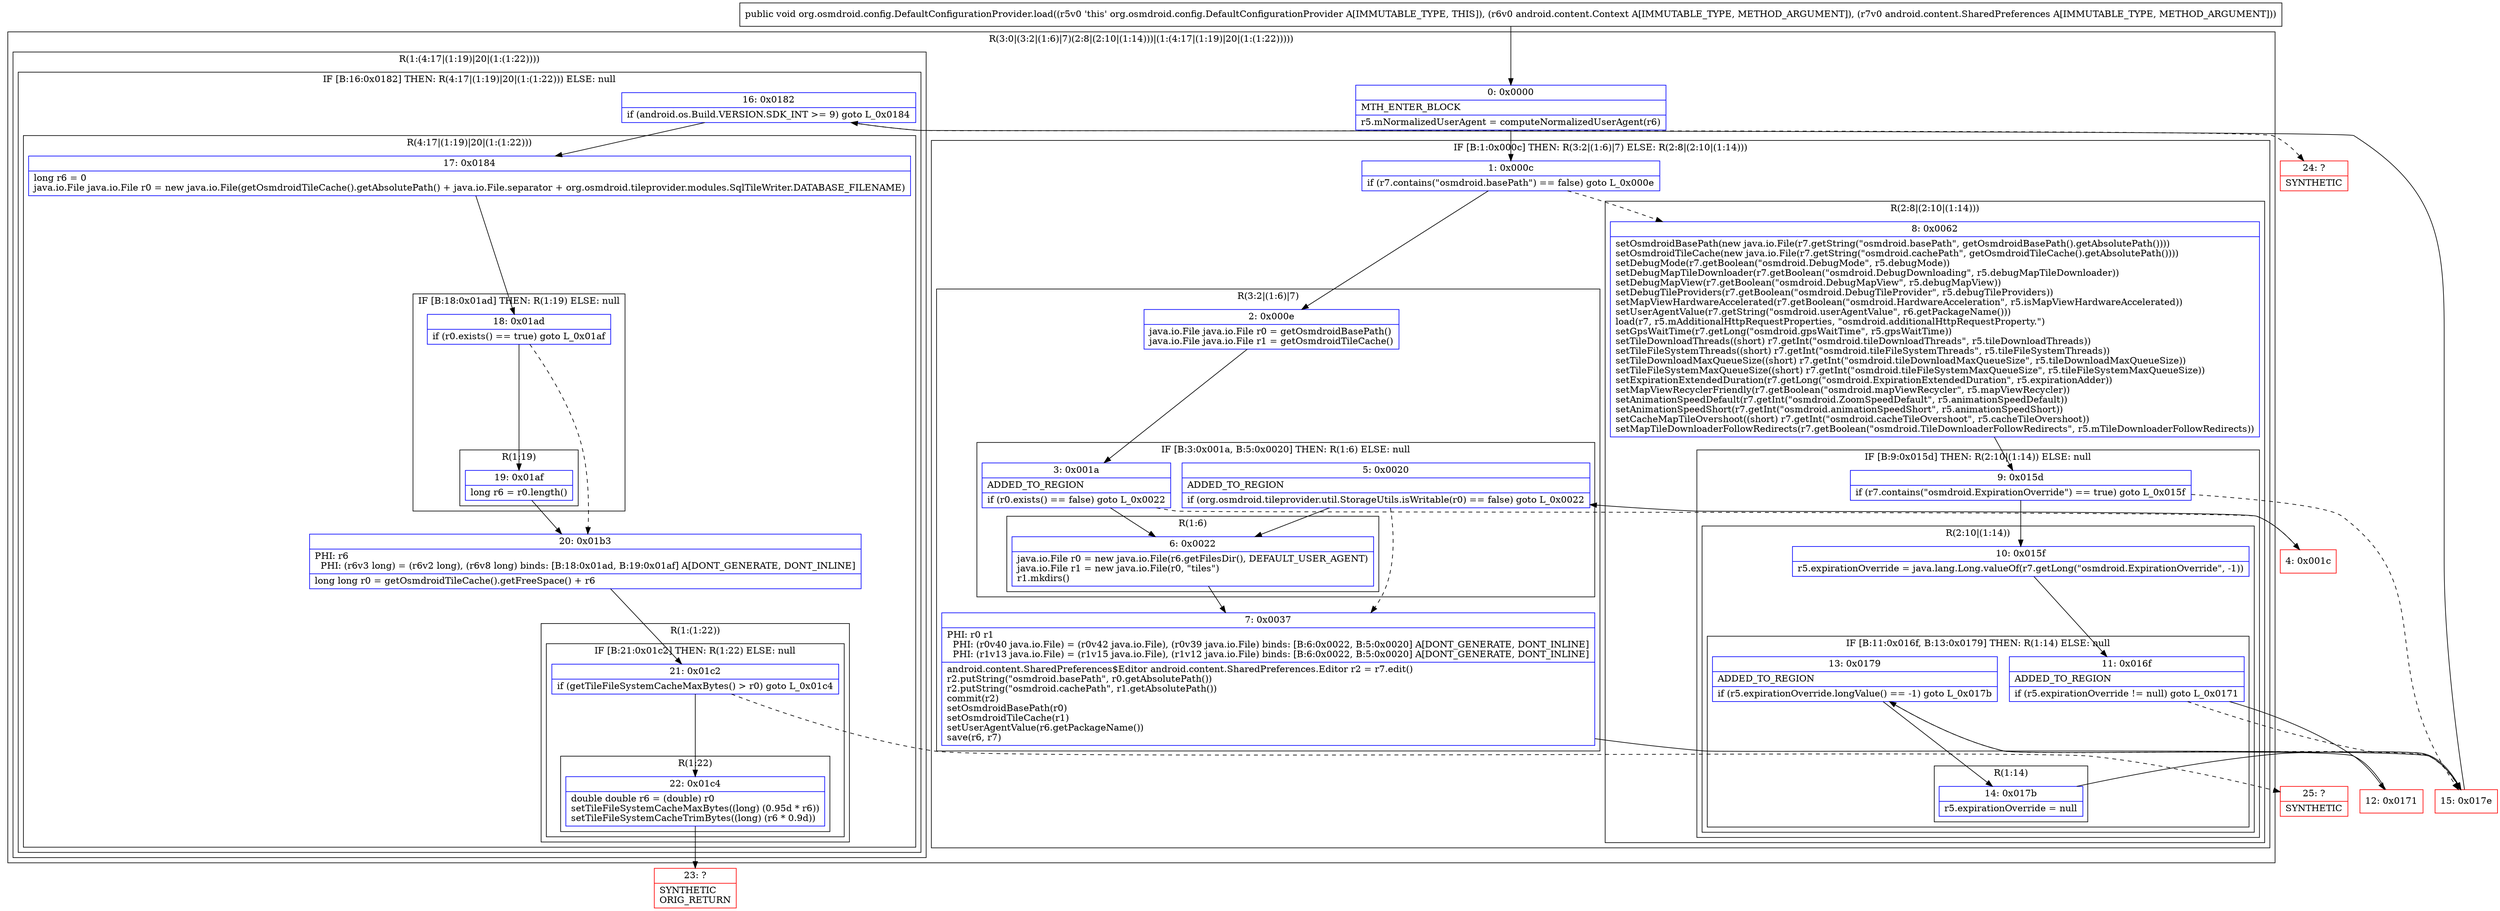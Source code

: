 digraph "CFG fororg.osmdroid.config.DefaultConfigurationProvider.load(Landroid\/content\/Context;Landroid\/content\/SharedPreferences;)V" {
subgraph cluster_Region_225258255 {
label = "R(3:0|(3:2|(1:6)|7)(2:8|(2:10|(1:14)))|(1:(4:17|(1:19)|20|(1:(1:22)))))";
node [shape=record,color=blue];
Node_0 [shape=record,label="{0\:\ 0x0000|MTH_ENTER_BLOCK\l|r5.mNormalizedUserAgent = computeNormalizedUserAgent(r6)\l}"];
subgraph cluster_IfRegion_18676634 {
label = "IF [B:1:0x000c] THEN: R(3:2|(1:6)|7) ELSE: R(2:8|(2:10|(1:14)))";
node [shape=record,color=blue];
Node_1 [shape=record,label="{1\:\ 0x000c|if (r7.contains(\"osmdroid.basePath\") == false) goto L_0x000e\l}"];
subgraph cluster_Region_1836265505 {
label = "R(3:2|(1:6)|7)";
node [shape=record,color=blue];
Node_2 [shape=record,label="{2\:\ 0x000e|java.io.File java.io.File r0 = getOsmdroidBasePath()\ljava.io.File java.io.File r1 = getOsmdroidTileCache()\l}"];
subgraph cluster_IfRegion_500779720 {
label = "IF [B:3:0x001a, B:5:0x0020] THEN: R(1:6) ELSE: null";
node [shape=record,color=blue];
Node_3 [shape=record,label="{3\:\ 0x001a|ADDED_TO_REGION\l|if (r0.exists() == false) goto L_0x0022\l}"];
Node_5 [shape=record,label="{5\:\ 0x0020|ADDED_TO_REGION\l|if (org.osmdroid.tileprovider.util.StorageUtils.isWritable(r0) == false) goto L_0x0022\l}"];
subgraph cluster_Region_673496344 {
label = "R(1:6)";
node [shape=record,color=blue];
Node_6 [shape=record,label="{6\:\ 0x0022|java.io.File r0 = new java.io.File(r6.getFilesDir(), DEFAULT_USER_AGENT)\ljava.io.File r1 = new java.io.File(r0, \"tiles\")\lr1.mkdirs()\l}"];
}
}
Node_7 [shape=record,label="{7\:\ 0x0037|PHI: r0 r1 \l  PHI: (r0v40 java.io.File) = (r0v42 java.io.File), (r0v39 java.io.File) binds: [B:6:0x0022, B:5:0x0020] A[DONT_GENERATE, DONT_INLINE]\l  PHI: (r1v13 java.io.File) = (r1v15 java.io.File), (r1v12 java.io.File) binds: [B:6:0x0022, B:5:0x0020] A[DONT_GENERATE, DONT_INLINE]\l|android.content.SharedPreferences$Editor android.content.SharedPreferences.Editor r2 = r7.edit()\lr2.putString(\"osmdroid.basePath\", r0.getAbsolutePath())\lr2.putString(\"osmdroid.cachePath\", r1.getAbsolutePath())\lcommit(r2)\lsetOsmdroidBasePath(r0)\lsetOsmdroidTileCache(r1)\lsetUserAgentValue(r6.getPackageName())\lsave(r6, r7)\l}"];
}
subgraph cluster_Region_1070086908 {
label = "R(2:8|(2:10|(1:14)))";
node [shape=record,color=blue];
Node_8 [shape=record,label="{8\:\ 0x0062|setOsmdroidBasePath(new java.io.File(r7.getString(\"osmdroid.basePath\", getOsmdroidBasePath().getAbsolutePath())))\lsetOsmdroidTileCache(new java.io.File(r7.getString(\"osmdroid.cachePath\", getOsmdroidTileCache().getAbsolutePath())))\lsetDebugMode(r7.getBoolean(\"osmdroid.DebugMode\", r5.debugMode))\lsetDebugMapTileDownloader(r7.getBoolean(\"osmdroid.DebugDownloading\", r5.debugMapTileDownloader))\lsetDebugMapView(r7.getBoolean(\"osmdroid.DebugMapView\", r5.debugMapView))\lsetDebugTileProviders(r7.getBoolean(\"osmdroid.DebugTileProvider\", r5.debugTileProviders))\lsetMapViewHardwareAccelerated(r7.getBoolean(\"osmdroid.HardwareAcceleration\", r5.isMapViewHardwareAccelerated))\lsetUserAgentValue(r7.getString(\"osmdroid.userAgentValue\", r6.getPackageName()))\lload(r7, r5.mAdditionalHttpRequestProperties, \"osmdroid.additionalHttpRequestProperty.\")\lsetGpsWaitTime(r7.getLong(\"osmdroid.gpsWaitTime\", r5.gpsWaitTime))\lsetTileDownloadThreads((short) r7.getInt(\"osmdroid.tileDownloadThreads\", r5.tileDownloadThreads))\lsetTileFileSystemThreads((short) r7.getInt(\"osmdroid.tileFileSystemThreads\", r5.tileFileSystemThreads))\lsetTileDownloadMaxQueueSize((short) r7.getInt(\"osmdroid.tileDownloadMaxQueueSize\", r5.tileDownloadMaxQueueSize))\lsetTileFileSystemMaxQueueSize((short) r7.getInt(\"osmdroid.tileFileSystemMaxQueueSize\", r5.tileFileSystemMaxQueueSize))\lsetExpirationExtendedDuration(r7.getLong(\"osmdroid.ExpirationExtendedDuration\", r5.expirationAdder))\lsetMapViewRecyclerFriendly(r7.getBoolean(\"osmdroid.mapViewRecycler\", r5.mapViewRecycler))\lsetAnimationSpeedDefault(r7.getInt(\"osmdroid.ZoomSpeedDefault\", r5.animationSpeedDefault))\lsetAnimationSpeedShort(r7.getInt(\"osmdroid.animationSpeedShort\", r5.animationSpeedShort))\lsetCacheMapTileOvershoot((short) r7.getInt(\"osmdroid.cacheTileOvershoot\", r5.cacheTileOvershoot))\lsetMapTileDownloaderFollowRedirects(r7.getBoolean(\"osmdroid.TileDownloaderFollowRedirects\", r5.mTileDownloaderFollowRedirects))\l}"];
subgraph cluster_IfRegion_1866812354 {
label = "IF [B:9:0x015d] THEN: R(2:10|(1:14)) ELSE: null";
node [shape=record,color=blue];
Node_9 [shape=record,label="{9\:\ 0x015d|if (r7.contains(\"osmdroid.ExpirationOverride\") == true) goto L_0x015f\l}"];
subgraph cluster_Region_185868406 {
label = "R(2:10|(1:14))";
node [shape=record,color=blue];
Node_10 [shape=record,label="{10\:\ 0x015f|r5.expirationOverride = java.lang.Long.valueOf(r7.getLong(\"osmdroid.ExpirationOverride\", \-1))\l}"];
subgraph cluster_IfRegion_1840433829 {
label = "IF [B:11:0x016f, B:13:0x0179] THEN: R(1:14) ELSE: null";
node [shape=record,color=blue];
Node_11 [shape=record,label="{11\:\ 0x016f|ADDED_TO_REGION\l|if (r5.expirationOverride != null) goto L_0x0171\l}"];
Node_13 [shape=record,label="{13\:\ 0x0179|ADDED_TO_REGION\l|if (r5.expirationOverride.longValue() == \-1) goto L_0x017b\l}"];
subgraph cluster_Region_332595765 {
label = "R(1:14)";
node [shape=record,color=blue];
Node_14 [shape=record,label="{14\:\ 0x017b|r5.expirationOverride = null\l}"];
}
}
}
}
}
}
subgraph cluster_Region_1452097750 {
label = "R(1:(4:17|(1:19)|20|(1:(1:22))))";
node [shape=record,color=blue];
subgraph cluster_IfRegion_2083573217 {
label = "IF [B:16:0x0182] THEN: R(4:17|(1:19)|20|(1:(1:22))) ELSE: null";
node [shape=record,color=blue];
Node_16 [shape=record,label="{16\:\ 0x0182|if (android.os.Build.VERSION.SDK_INT \>= 9) goto L_0x0184\l}"];
subgraph cluster_Region_847898641 {
label = "R(4:17|(1:19)|20|(1:(1:22)))";
node [shape=record,color=blue];
Node_17 [shape=record,label="{17\:\ 0x0184|long r6 = 0\ljava.io.File java.io.File r0 = new java.io.File(getOsmdroidTileCache().getAbsolutePath() + java.io.File.separator + org.osmdroid.tileprovider.modules.SqlTileWriter.DATABASE_FILENAME)\l}"];
subgraph cluster_IfRegion_1892067989 {
label = "IF [B:18:0x01ad] THEN: R(1:19) ELSE: null";
node [shape=record,color=blue];
Node_18 [shape=record,label="{18\:\ 0x01ad|if (r0.exists() == true) goto L_0x01af\l}"];
subgraph cluster_Region_353977299 {
label = "R(1:19)";
node [shape=record,color=blue];
Node_19 [shape=record,label="{19\:\ 0x01af|long r6 = r0.length()\l}"];
}
}
Node_20 [shape=record,label="{20\:\ 0x01b3|PHI: r6 \l  PHI: (r6v3 long) = (r6v2 long), (r6v8 long) binds: [B:18:0x01ad, B:19:0x01af] A[DONT_GENERATE, DONT_INLINE]\l|long long r0 = getOsmdroidTileCache().getFreeSpace() + r6\l}"];
subgraph cluster_Region_120379168 {
label = "R(1:(1:22))";
node [shape=record,color=blue];
subgraph cluster_IfRegion_1335839470 {
label = "IF [B:21:0x01c2] THEN: R(1:22) ELSE: null";
node [shape=record,color=blue];
Node_21 [shape=record,label="{21\:\ 0x01c2|if (getTileFileSystemCacheMaxBytes() \> r0) goto L_0x01c4\l}"];
subgraph cluster_Region_841742956 {
label = "R(1:22)";
node [shape=record,color=blue];
Node_22 [shape=record,label="{22\:\ 0x01c4|double double r6 = (double) r0\lsetTileFileSystemCacheMaxBytes((long) (0.95d * r6))\lsetTileFileSystemCacheTrimBytes((long) (r6 * 0.9d))\l}"];
}
}
}
}
}
}
}
Node_4 [shape=record,color=red,label="{4\:\ 0x001c}"];
Node_12 [shape=record,color=red,label="{12\:\ 0x0171}"];
Node_15 [shape=record,color=red,label="{15\:\ 0x017e}"];
Node_23 [shape=record,color=red,label="{23\:\ ?|SYNTHETIC\lORIG_RETURN\l}"];
Node_24 [shape=record,color=red,label="{24\:\ ?|SYNTHETIC\l}"];
Node_25 [shape=record,color=red,label="{25\:\ ?|SYNTHETIC\l}"];
MethodNode[shape=record,label="{public void org.osmdroid.config.DefaultConfigurationProvider.load((r5v0 'this' org.osmdroid.config.DefaultConfigurationProvider A[IMMUTABLE_TYPE, THIS]), (r6v0 android.content.Context A[IMMUTABLE_TYPE, METHOD_ARGUMENT]), (r7v0 android.content.SharedPreferences A[IMMUTABLE_TYPE, METHOD_ARGUMENT])) }"];
MethodNode -> Node_0;
Node_0 -> Node_1;
Node_1 -> Node_2;
Node_1 -> Node_8[style=dashed];
Node_2 -> Node_3;
Node_3 -> Node_4[style=dashed];
Node_3 -> Node_6;
Node_5 -> Node_6;
Node_5 -> Node_7[style=dashed];
Node_6 -> Node_7;
Node_7 -> Node_15;
Node_8 -> Node_9;
Node_9 -> Node_10;
Node_9 -> Node_15[style=dashed];
Node_10 -> Node_11;
Node_11 -> Node_12;
Node_11 -> Node_15[style=dashed];
Node_13 -> Node_14;
Node_13 -> Node_15[style=dashed];
Node_14 -> Node_15;
Node_16 -> Node_17;
Node_16 -> Node_24[style=dashed];
Node_17 -> Node_18;
Node_18 -> Node_19;
Node_18 -> Node_20[style=dashed];
Node_19 -> Node_20;
Node_20 -> Node_21;
Node_21 -> Node_22;
Node_21 -> Node_25[style=dashed];
Node_22 -> Node_23;
Node_4 -> Node_5;
Node_12 -> Node_13;
Node_15 -> Node_16;
}

